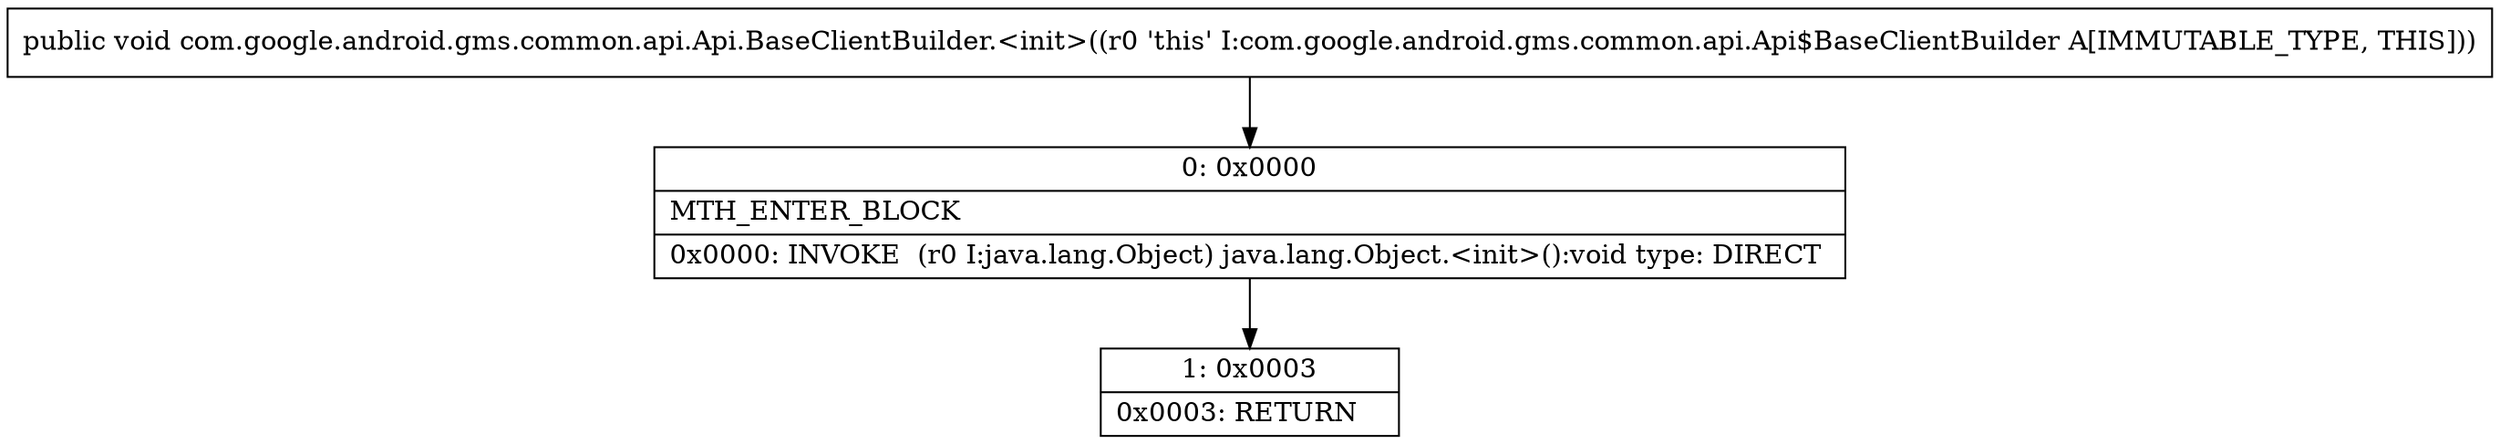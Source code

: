 digraph "CFG forcom.google.android.gms.common.api.Api.BaseClientBuilder.\<init\>()V" {
Node_0 [shape=record,label="{0\:\ 0x0000|MTH_ENTER_BLOCK\l|0x0000: INVOKE  (r0 I:java.lang.Object) java.lang.Object.\<init\>():void type: DIRECT \l}"];
Node_1 [shape=record,label="{1\:\ 0x0003|0x0003: RETURN   \l}"];
MethodNode[shape=record,label="{public void com.google.android.gms.common.api.Api.BaseClientBuilder.\<init\>((r0 'this' I:com.google.android.gms.common.api.Api$BaseClientBuilder A[IMMUTABLE_TYPE, THIS])) }"];
MethodNode -> Node_0;
Node_0 -> Node_1;
}

